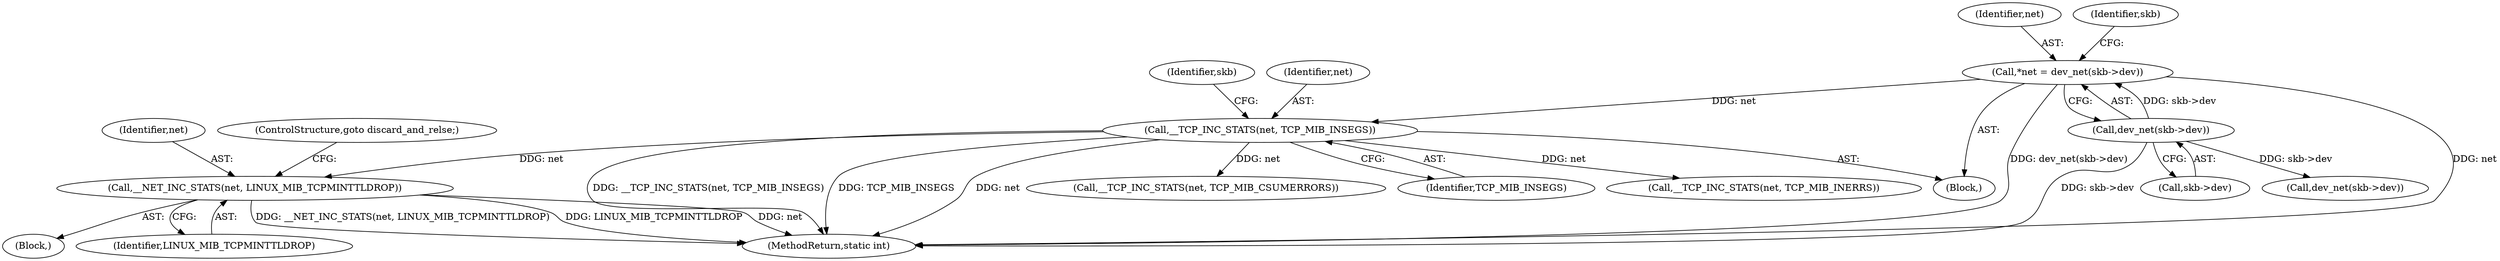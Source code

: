 digraph "0_linux_ac6e780070e30e4c35bd395acfe9191e6268bdd3_1@pointer" {
"1000310" [label="(Call,__NET_INC_STATS(net, LINUX_MIB_TCPMINTTLDROP))"];
"1000124" [label="(Call,__TCP_INC_STATS(net, TCP_MIB_INSEGS))"];
"1000111" [label="(Call,*net = dev_net(skb->dev))"];
"1000113" [label="(Call,dev_net(skb->dev))"];
"1000554" [label="(MethodReturn,static int)"];
"1000111" [label="(Call,*net = dev_net(skb->dev))"];
"1000311" [label="(Identifier,net)"];
"1000130" [label="(Identifier,skb)"];
"1000431" [label="(Call,__TCP_INC_STATS(net, TCP_MIB_INERRS))"];
"1000104" [label="(Block,)"];
"1000125" [label="(Identifier,net)"];
"1000112" [label="(Identifier,net)"];
"1000309" [label="(Block,)"];
"1000114" [label="(Call,skb->dev)"];
"1000310" [label="(Call,__NET_INC_STATS(net, LINUX_MIB_TCPMINTTLDROP))"];
"1000313" [label="(ControlStructure,goto discard_and_relse;)"];
"1000124" [label="(Call,__TCP_INC_STATS(net, TCP_MIB_INSEGS))"];
"1000113" [label="(Call,dev_net(skb->dev))"];
"1000120" [label="(Identifier,skb)"];
"1000312" [label="(Identifier,LINUX_MIB_TCPMINTTLDROP)"];
"1000427" [label="(Call,__TCP_INC_STATS(net, TCP_MIB_CSUMERRORS))"];
"1000490" [label="(Call,dev_net(skb->dev))"];
"1000126" [label="(Identifier,TCP_MIB_INSEGS)"];
"1000310" -> "1000309"  [label="AST: "];
"1000310" -> "1000312"  [label="CFG: "];
"1000311" -> "1000310"  [label="AST: "];
"1000312" -> "1000310"  [label="AST: "];
"1000313" -> "1000310"  [label="CFG: "];
"1000310" -> "1000554"  [label="DDG: __NET_INC_STATS(net, LINUX_MIB_TCPMINTTLDROP)"];
"1000310" -> "1000554"  [label="DDG: LINUX_MIB_TCPMINTTLDROP"];
"1000310" -> "1000554"  [label="DDG: net"];
"1000124" -> "1000310"  [label="DDG: net"];
"1000124" -> "1000104"  [label="AST: "];
"1000124" -> "1000126"  [label="CFG: "];
"1000125" -> "1000124"  [label="AST: "];
"1000126" -> "1000124"  [label="AST: "];
"1000130" -> "1000124"  [label="CFG: "];
"1000124" -> "1000554"  [label="DDG: TCP_MIB_INSEGS"];
"1000124" -> "1000554"  [label="DDG: net"];
"1000124" -> "1000554"  [label="DDG: __TCP_INC_STATS(net, TCP_MIB_INSEGS)"];
"1000111" -> "1000124"  [label="DDG: net"];
"1000124" -> "1000427"  [label="DDG: net"];
"1000124" -> "1000431"  [label="DDG: net"];
"1000111" -> "1000104"  [label="AST: "];
"1000111" -> "1000113"  [label="CFG: "];
"1000112" -> "1000111"  [label="AST: "];
"1000113" -> "1000111"  [label="AST: "];
"1000120" -> "1000111"  [label="CFG: "];
"1000111" -> "1000554"  [label="DDG: net"];
"1000111" -> "1000554"  [label="DDG: dev_net(skb->dev)"];
"1000113" -> "1000111"  [label="DDG: skb->dev"];
"1000113" -> "1000114"  [label="CFG: "];
"1000114" -> "1000113"  [label="AST: "];
"1000113" -> "1000554"  [label="DDG: skb->dev"];
"1000113" -> "1000490"  [label="DDG: skb->dev"];
}
